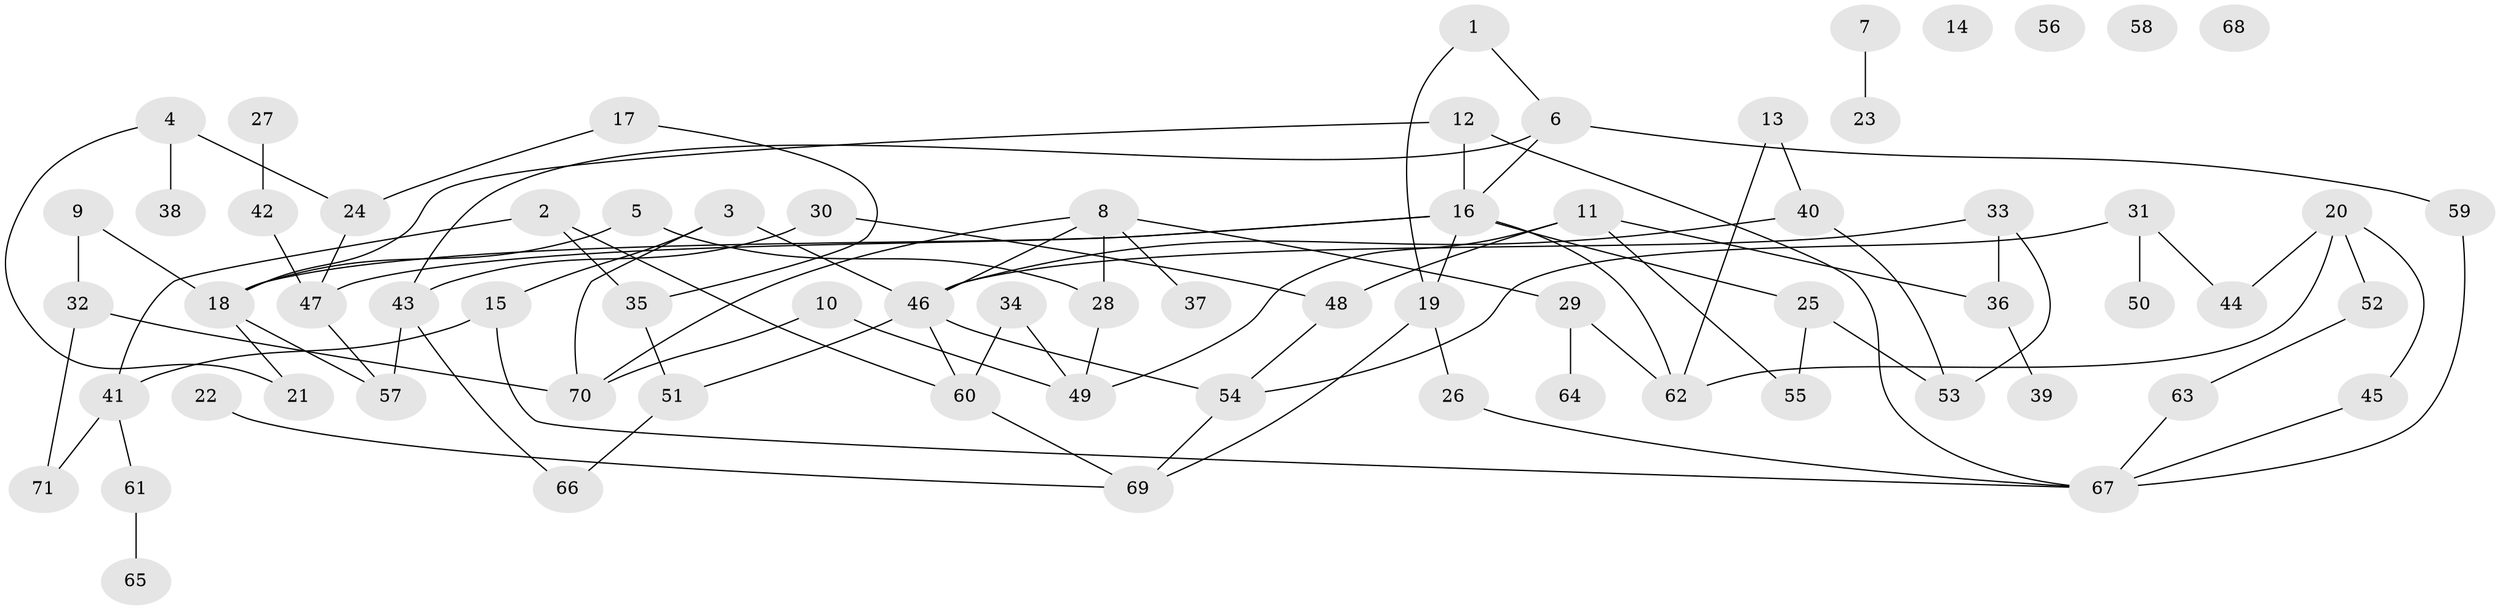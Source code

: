 // coarse degree distribution, {7: 0.058823529411764705, 10: 0.058823529411764705, 9: 0.058823529411764705, 1: 0.17647058823529413, 4: 0.29411764705882354, 5: 0.058823529411764705, 3: 0.11764705882352941, 2: 0.17647058823529413}
// Generated by graph-tools (version 1.1) at 2025/48/03/04/25 22:48:24]
// undirected, 71 vertices, 95 edges
graph export_dot {
  node [color=gray90,style=filled];
  1;
  2;
  3;
  4;
  5;
  6;
  7;
  8;
  9;
  10;
  11;
  12;
  13;
  14;
  15;
  16;
  17;
  18;
  19;
  20;
  21;
  22;
  23;
  24;
  25;
  26;
  27;
  28;
  29;
  30;
  31;
  32;
  33;
  34;
  35;
  36;
  37;
  38;
  39;
  40;
  41;
  42;
  43;
  44;
  45;
  46;
  47;
  48;
  49;
  50;
  51;
  52;
  53;
  54;
  55;
  56;
  57;
  58;
  59;
  60;
  61;
  62;
  63;
  64;
  65;
  66;
  67;
  68;
  69;
  70;
  71;
  1 -- 6;
  1 -- 19;
  2 -- 35;
  2 -- 41;
  2 -- 60;
  3 -- 15;
  3 -- 46;
  3 -- 70;
  4 -- 21;
  4 -- 24;
  4 -- 38;
  5 -- 18;
  5 -- 28;
  6 -- 16;
  6 -- 43;
  6 -- 59;
  7 -- 23;
  8 -- 28;
  8 -- 29;
  8 -- 37;
  8 -- 46;
  8 -- 70;
  9 -- 18;
  9 -- 32;
  10 -- 49;
  10 -- 70;
  11 -- 36;
  11 -- 48;
  11 -- 49;
  11 -- 55;
  12 -- 16;
  12 -- 18;
  12 -- 67;
  13 -- 40;
  13 -- 62;
  15 -- 41;
  15 -- 67;
  16 -- 18;
  16 -- 19;
  16 -- 25;
  16 -- 47;
  16 -- 62;
  17 -- 24;
  17 -- 35;
  18 -- 21;
  18 -- 57;
  19 -- 26;
  19 -- 69;
  20 -- 44;
  20 -- 45;
  20 -- 52;
  20 -- 62;
  22 -- 69;
  24 -- 47;
  25 -- 53;
  25 -- 55;
  26 -- 67;
  27 -- 42;
  28 -- 49;
  29 -- 62;
  29 -- 64;
  30 -- 43;
  30 -- 48;
  31 -- 44;
  31 -- 50;
  31 -- 54;
  32 -- 70;
  32 -- 71;
  33 -- 36;
  33 -- 46;
  33 -- 53;
  34 -- 49;
  34 -- 60;
  35 -- 51;
  36 -- 39;
  40 -- 46;
  40 -- 53;
  41 -- 61;
  41 -- 71;
  42 -- 47;
  43 -- 57;
  43 -- 66;
  45 -- 67;
  46 -- 51;
  46 -- 54;
  46 -- 60;
  47 -- 57;
  48 -- 54;
  51 -- 66;
  52 -- 63;
  54 -- 69;
  59 -- 67;
  60 -- 69;
  61 -- 65;
  63 -- 67;
}
